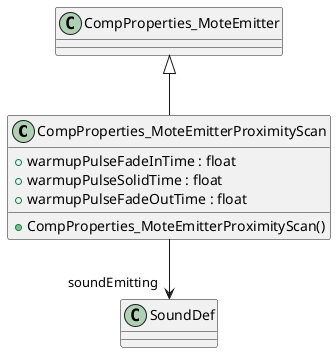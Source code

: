 @startuml
class CompProperties_MoteEmitterProximityScan {
    + warmupPulseFadeInTime : float
    + warmupPulseSolidTime : float
    + warmupPulseFadeOutTime : float
    + CompProperties_MoteEmitterProximityScan()
}
CompProperties_MoteEmitter <|-- CompProperties_MoteEmitterProximityScan
CompProperties_MoteEmitterProximityScan --> "soundEmitting" SoundDef
@enduml
